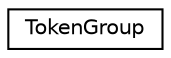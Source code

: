 digraph "Graphical Class Hierarchy"
{
 // LATEX_PDF_SIZE
  edge [fontname="Helvetica",fontsize="10",labelfontname="Helvetica",labelfontsize="10"];
  node [fontname="Helvetica",fontsize="10",shape=record];
  rankdir="LR";
  Node0 [label="TokenGroup",height=0.2,width=0.4,color="black", fillcolor="white", style="filled",URL="$classTokenGroup.html",tooltip=" "];
}
